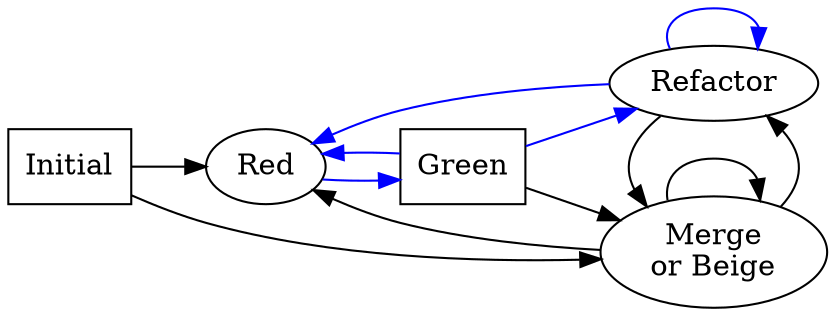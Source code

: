 digraph commit_states {
	rankdir="LR";

	red [label="Red"];
	{
		rank=same;
		mb [label="Merge\nor Beige"];
		refactor [label="Refactor"];
	}
	node [shape=box];
	initial [label="Initial"];
	green [label="Green"];

	initial -> red;
	initial -> mb [constraint=false];

	red -> green [color=blue];

	green -> red [color=blue];
	green -> mb;
	green -> refactor [color=blue];

	mb -> red;
	mb -> refactor;
	mb -> mb;

	refactor -> red [color=blue];
	refactor -> refactor [color=blue];
	refactor -> mb;
}
